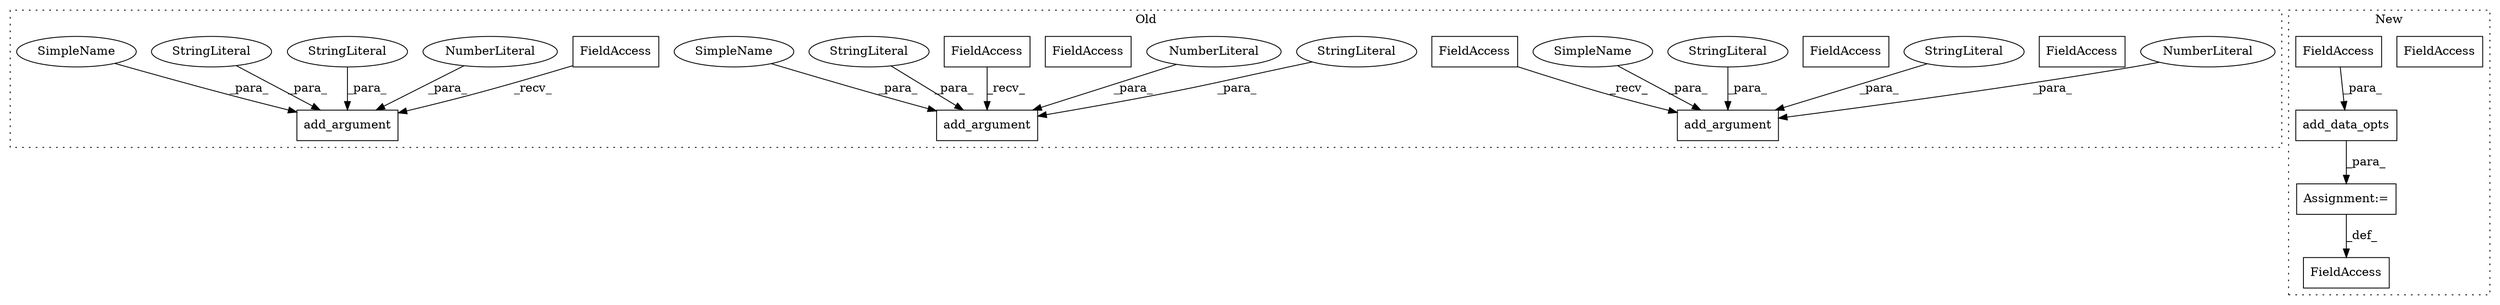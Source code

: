 digraph G {
subgraph cluster0 {
1 [label="add_argument" a="32" s="510,562" l="13,1" shape="box"];
3 [label="NumberLiteral" a="34" s="539" l="5" shape="ellipse"];
6 [label="FieldAccess" a="22" s="503" l="6" shape="box"];
7 [label="add_argument" a="32" s="576,697" l="13,1" shape="box"];
8 [label="NumberLiteral" a="34" s="606" l="1" shape="ellipse"];
9 [label="FieldAccess" a="22" s="569" l="6" shape="box"];
10 [label="StringLiteral" a="45" s="523" l="15" shape="ellipse"];
11 [label="StringLiteral" a="45" s="589" l="16" shape="ellipse"];
12 [label="StringLiteral" a="45" s="549" l="13" shape="ellipse"];
13 [label="StringLiteral" a="45" s="612" l="85" shape="ellipse"];
15 [label="add_argument" a="32" s="711,833" l="13,1" shape="box"];
16 [label="NumberLiteral" a="34" s="741" l="2" shape="ellipse"];
17 [label="FieldAccess" a="22" s="704" l="6" shape="box"];
18 [label="StringLiteral" a="45" s="724" l="16" shape="ellipse"];
19 [label="StringLiteral" a="45" s="748" l="85" shape="ellipse"];
20 [label="SimpleName" a="42" s="545" l="3" shape="ellipse"];
21 [label="SimpleName" a="42" s="608" l="3" shape="ellipse"];
22 [label="SimpleName" a="42" s="744" l="3" shape="ellipse"];
23 [label="FieldAccess" a="22" s="704" l="6" shape="box"];
24 [label="FieldAccess" a="22" s="503" l="6" shape="box"];
25 [label="FieldAccess" a="22" s="569" l="6" shape="box"];
label = "Old";
style="dotted";
}
subgraph cluster1 {
2 [label="add_data_opts" a="32" s="383,403" l="14,1" shape="box"];
4 [label="FieldAccess" a="22" s="397" l="6" shape="box"];
5 [label="FieldAccess" a="22" s="376" l="6" shape="box"];
14 [label="Assignment:=" a="7" s="382" l="1" shape="box"];
26 [label="FieldAccess" a="22" s="397" l="6" shape="box"];
label = "New";
style="dotted";
}
2 -> 14 [label="_para_"];
3 -> 1 [label="_para_"];
8 -> 7 [label="_para_"];
10 -> 1 [label="_para_"];
11 -> 7 [label="_para_"];
12 -> 1 [label="_para_"];
13 -> 7 [label="_para_"];
14 -> 5 [label="_def_"];
16 -> 15 [label="_para_"];
18 -> 15 [label="_para_"];
19 -> 15 [label="_para_"];
20 -> 1 [label="_para_"];
21 -> 7 [label="_para_"];
22 -> 15 [label="_para_"];
23 -> 15 [label="_recv_"];
24 -> 1 [label="_recv_"];
25 -> 7 [label="_recv_"];
26 -> 2 [label="_para_"];
}